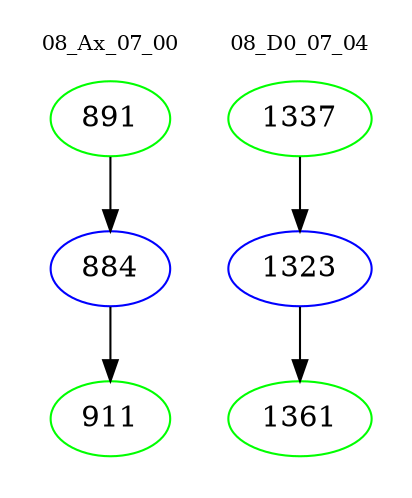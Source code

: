 digraph{
subgraph cluster_0 {
color = white
label = "08_Ax_07_00";
fontsize=10;
T0_891 [label="891", color="green"]
T0_891 -> T0_884 [color="black"]
T0_884 [label="884", color="blue"]
T0_884 -> T0_911 [color="black"]
T0_911 [label="911", color="green"]
}
subgraph cluster_1 {
color = white
label = "08_D0_07_04";
fontsize=10;
T1_1337 [label="1337", color="green"]
T1_1337 -> T1_1323 [color="black"]
T1_1323 [label="1323", color="blue"]
T1_1323 -> T1_1361 [color="black"]
T1_1361 [label="1361", color="green"]
}
}
